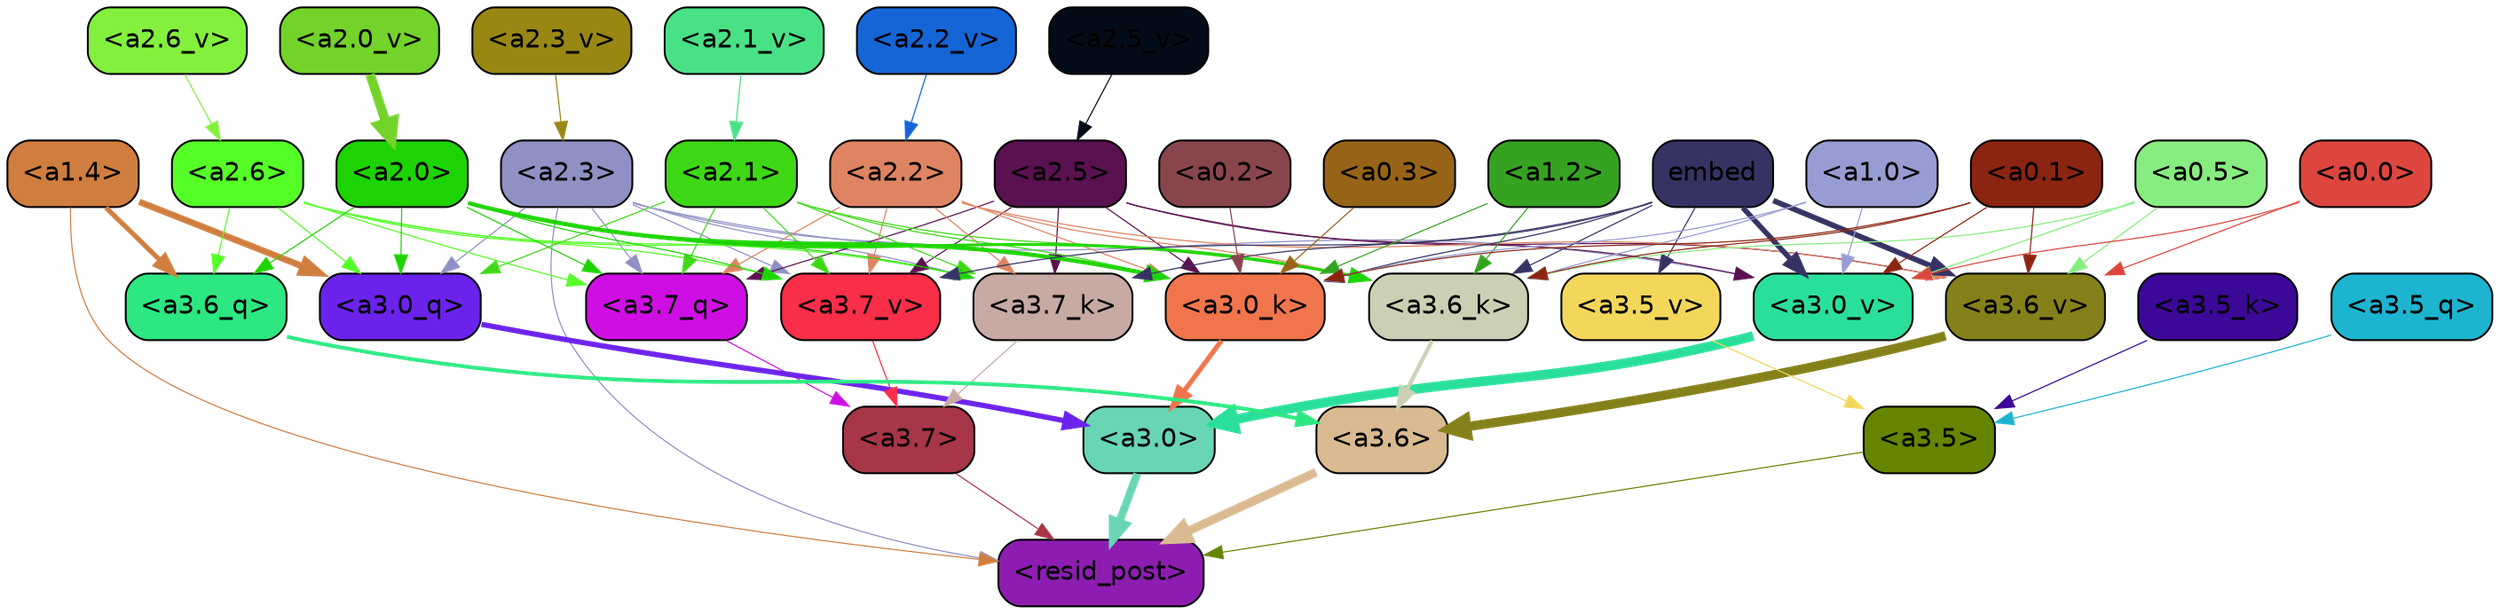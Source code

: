 strict digraph "" {
	graph [bgcolor=transparent,
		layout=dot,
		overlap=false,
		splines=true
	];
	"<a3.7>"	[color=black,
		fillcolor="#a63648",
		fontname=Helvetica,
		shape=box,
		style="filled, rounded"];
	"<resid_post>"	[color=black,
		fillcolor="#8d1db1",
		fontname=Helvetica,
		shape=box,
		style="filled, rounded"];
	"<a3.7>" -> "<resid_post>"	[color="#a63648",
		penwidth=0.6];
	"<a3.6>"	[color=black,
		fillcolor="#d9ba91",
		fontname=Helvetica,
		shape=box,
		style="filled, rounded"];
	"<a3.6>" -> "<resid_post>"	[color="#d9ba91",
		penwidth=4.670643210411072];
	"<a3.5>"	[color=black,
		fillcolor="#658500",
		fontname=Helvetica,
		shape=box,
		style="filled, rounded"];
	"<a3.5>" -> "<resid_post>"	[color="#658500",
		penwidth=0.6];
	"<a3.0>"	[color=black,
		fillcolor="#68d5b5",
		fontname=Helvetica,
		shape=box,
		style="filled, rounded"];
	"<a3.0>" -> "<resid_post>"	[color="#68d5b5",
		penwidth=4.246885180473328];
	"<a2.3>"	[color=black,
		fillcolor="#8f90c3",
		fontname=Helvetica,
		shape=box,
		style="filled, rounded"];
	"<a2.3>" -> "<resid_post>"	[color="#8f90c3",
		penwidth=0.6];
	"<a3.7_q>"	[color=black,
		fillcolor="#cf0ee4",
		fontname=Helvetica,
		shape=box,
		style="filled, rounded"];
	"<a2.3>" -> "<a3.7_q>"	[color="#8f90c3",
		penwidth=0.6];
	"<a3.0_q>"	[color=black,
		fillcolor="#6b23eb",
		fontname=Helvetica,
		shape=box,
		style="filled, rounded"];
	"<a2.3>" -> "<a3.0_q>"	[color="#8f90c3",
		penwidth=0.6];
	"<a3.7_k>"	[color=black,
		fillcolor="#c6aaa3",
		fontname=Helvetica,
		shape=box,
		style="filled, rounded"];
	"<a2.3>" -> "<a3.7_k>"	[color="#8f90c3",
		penwidth=0.6];
	"<a3.0_k>"	[color=black,
		fillcolor="#f0754d",
		fontname=Helvetica,
		shape=box,
		style="filled, rounded"];
	"<a2.3>" -> "<a3.0_k>"	[color="#8f90c3",
		penwidth=0.6];
	"<a3.7_v>"	[color=black,
		fillcolor="#f92e49",
		fontname=Helvetica,
		shape=box,
		style="filled, rounded"];
	"<a2.3>" -> "<a3.7_v>"	[color="#8f90c3",
		penwidth=0.6];
	"<a3.0_v>"	[color=black,
		fillcolor="#2adf9a",
		fontname=Helvetica,
		shape=box,
		style="filled, rounded"];
	"<a2.3>" -> "<a3.0_v>"	[color="#8f90c3",
		penwidth=0.6];
	"<a1.4>"	[color=black,
		fillcolor="#d07e3f",
		fontname=Helvetica,
		shape=box,
		style="filled, rounded"];
	"<a1.4>" -> "<resid_post>"	[color="#d07e3f",
		penwidth=0.6];
	"<a3.6_q>"	[color=black,
		fillcolor="#2de782",
		fontname=Helvetica,
		shape=box,
		style="filled, rounded"];
	"<a1.4>" -> "<a3.6_q>"	[color="#d07e3f",
		penwidth=2.6487714648246765];
	"<a1.4>" -> "<a3.0_q>"	[color="#d07e3f",
		penwidth=3.477886103093624];
	"<a3.7_q>" -> "<a3.7>"	[color="#cf0ee4",
		penwidth=0.6];
	"<a3.6_q>" -> "<a3.6>"	[color="#2de782",
		penwidth=2.03758105635643];
	"<a3.5_q>"	[color=black,
		fillcolor="#1db4d0",
		fontname=Helvetica,
		shape=box,
		style="filled, rounded"];
	"<a3.5_q>" -> "<a3.5>"	[color="#1db4d0",
		penwidth=0.6];
	"<a3.0_q>" -> "<a3.0>"	[color="#6b23eb",
		penwidth=2.8638100624084473];
	"<a3.7_k>" -> "<a3.7>"	[color="#c6aaa3",
		penwidth=0.6];
	"<a3.6_k>"	[color=black,
		fillcolor="#cbcfb4",
		fontname=Helvetica,
		shape=box,
		style="filled, rounded"];
	"<a3.6_k>" -> "<a3.6>"	[color="#cbcfb4",
		penwidth=2.174198240041733];
	"<a3.5_k>"	[color=black,
		fillcolor="#3b0898",
		fontname=Helvetica,
		shape=box,
		style="filled, rounded"];
	"<a3.5_k>" -> "<a3.5>"	[color="#3b0898",
		penwidth=0.6];
	"<a3.0_k>" -> "<a3.0>"	[color="#f0754d",
		penwidth=2.6274144649505615];
	"<a3.7_v>" -> "<a3.7>"	[color="#f92e49",
		penwidth=0.6];
	"<a3.6_v>"	[color=black,
		fillcolor="#84801a",
		fontname=Helvetica,
		shape=box,
		style="filled, rounded"];
	"<a3.6_v>" -> "<a3.6>"	[color="#84801a",
		penwidth=5.002329230308533];
	"<a3.5_v>"	[color=black,
		fillcolor="#f2d75b",
		fontname=Helvetica,
		shape=box,
		style="filled, rounded"];
	"<a3.5_v>" -> "<a3.5>"	[color="#f2d75b",
		penwidth=0.6];
	"<a3.0_v>" -> "<a3.0>"	[color="#2adf9a",
		penwidth=5.188832879066467];
	"<a2.6>"	[color=black,
		fillcolor="#56fe28",
		fontname=Helvetica,
		shape=box,
		style="filled, rounded"];
	"<a2.6>" -> "<a3.7_q>"	[color="#56fe28",
		penwidth=0.6];
	"<a2.6>" -> "<a3.6_q>"	[color="#56fe28",
		penwidth=0.6];
	"<a2.6>" -> "<a3.0_q>"	[color="#56fe28",
		penwidth=0.6];
	"<a2.6>" -> "<a3.7_k>"	[color="#56fe28",
		penwidth=0.6];
	"<a2.6>" -> "<a3.0_k>"	[color="#56fe28",
		penwidth=0.6];
	"<a2.6>" -> "<a3.7_v>"	[color="#56fe28",
		penwidth=0.6];
	"<a2.5>"	[color=black,
		fillcolor="#5a1150",
		fontname=Helvetica,
		shape=box,
		style="filled, rounded"];
	"<a2.5>" -> "<a3.7_q>"	[color="#5a1150",
		penwidth=0.6];
	"<a2.5>" -> "<a3.7_k>"	[color="#5a1150",
		penwidth=0.6];
	"<a2.5>" -> "<a3.0_k>"	[color="#5a1150",
		penwidth=0.6];
	"<a2.5>" -> "<a3.7_v>"	[color="#5a1150",
		penwidth=0.6];
	"<a2.5>" -> "<a3.6_v>"	[color="#5a1150",
		penwidth=0.6];
	"<a2.5>" -> "<a3.0_v>"	[color="#5a1150",
		penwidth=0.6];
	"<a2.2>"	[color=black,
		fillcolor="#de8462",
		fontname=Helvetica,
		shape=box,
		style="filled, rounded"];
	"<a2.2>" -> "<a3.7_q>"	[color="#de8462",
		penwidth=0.6];
	"<a2.2>" -> "<a3.7_k>"	[color="#de8462",
		penwidth=0.6];
	"<a2.2>" -> "<a3.6_k>"	[color="#de8462",
		penwidth=0.6];
	"<a2.2>" -> "<a3.0_k>"	[color="#de8462",
		penwidth=0.6];
	"<a2.2>" -> "<a3.7_v>"	[color="#de8462",
		penwidth=0.6];
	"<a2.2>" -> "<a3.6_v>"	[color="#de8462",
		penwidth=0.6];
	"<a2.1>"	[color=black,
		fillcolor="#3ed817",
		fontname=Helvetica,
		shape=box,
		style="filled, rounded"];
	"<a2.1>" -> "<a3.7_q>"	[color="#3ed817",
		penwidth=0.6];
	"<a2.1>" -> "<a3.0_q>"	[color="#3ed817",
		penwidth=0.6];
	"<a2.1>" -> "<a3.7_k>"	[color="#3ed817",
		penwidth=0.6];
	"<a2.1>" -> "<a3.6_k>"	[color="#3ed817",
		penwidth=0.6];
	"<a2.1>" -> "<a3.0_k>"	[color="#3ed817",
		penwidth=0.6];
	"<a2.1>" -> "<a3.7_v>"	[color="#3ed817",
		penwidth=0.6];
	"<a2.0>"	[color=black,
		fillcolor="#1ed302",
		fontname=Helvetica,
		shape=box,
		style="filled, rounded"];
	"<a2.0>" -> "<a3.7_q>"	[color="#1ed302",
		penwidth=0.6];
	"<a2.0>" -> "<a3.6_q>"	[color="#1ed302",
		penwidth=0.6];
	"<a2.0>" -> "<a3.0_q>"	[color="#1ed302",
		penwidth=0.6];
	"<a2.0>" -> "<a3.7_k>"	[color="#1ed302",
		penwidth=0.6];
	"<a2.0>" -> "<a3.6_k>"	[color="#1ed302",
		penwidth=1.5417278409004211];
	"<a2.0>" -> "<a3.0_k>"	[color="#1ed302",
		penwidth=2.23091459274292];
	"<a2.0>" -> "<a3.7_v>"	[color="#1ed302",
		penwidth=0.6];
	embed	[color=black,
		fillcolor="#363364",
		fontname=Helvetica,
		shape=box,
		style="filled, rounded"];
	embed -> "<a3.7_k>"	[color="#363364",
		penwidth=0.6];
	embed -> "<a3.6_k>"	[color="#363364",
		penwidth=0.6];
	embed -> "<a3.0_k>"	[color="#363364",
		penwidth=0.6];
	embed -> "<a3.7_v>"	[color="#363364",
		penwidth=0.6];
	embed -> "<a3.6_v>"	[color="#363364",
		penwidth=2.9511587619781494];
	embed -> "<a3.5_v>"	[color="#363364",
		penwidth=0.6];
	embed -> "<a3.0_v>"	[color="#363364",
		penwidth=2.8577730655670166];
	"<a1.2>"	[color=black,
		fillcolor="#36a222",
		fontname=Helvetica,
		shape=box,
		style="filled, rounded"];
	"<a1.2>" -> "<a3.6_k>"	[color="#36a222",
		penwidth=0.6];
	"<a1.2>" -> "<a3.0_k>"	[color="#36a222",
		penwidth=0.6];
	"<a1.0>"	[color=black,
		fillcolor="#979cd2",
		fontname=Helvetica,
		shape=box,
		style="filled, rounded"];
	"<a1.0>" -> "<a3.6_k>"	[color="#979cd2",
		penwidth=0.6];
	"<a1.0>" -> "<a3.0_k>"	[color="#979cd2",
		penwidth=0.6];
	"<a1.0>" -> "<a3.0_v>"	[color="#979cd2",
		penwidth=0.6];
	"<a0.5>"	[color=black,
		fillcolor="#88ed80",
		fontname=Helvetica,
		shape=box,
		style="filled, rounded"];
	"<a0.5>" -> "<a3.6_k>"	[color="#88ed80",
		penwidth=0.6];
	"<a0.5>" -> "<a3.6_v>"	[color="#88ed80",
		penwidth=0.6];
	"<a0.5>" -> "<a3.0_v>"	[color="#88ed80",
		penwidth=0.6446345448493958];
	"<a0.1>"	[color=black,
		fillcolor="#8b2512",
		fontname=Helvetica,
		shape=box,
		style="filled, rounded"];
	"<a0.1>" -> "<a3.6_k>"	[color="#8b2512",
		penwidth=0.6];
	"<a0.1>" -> "<a3.0_k>"	[color="#8b2512",
		penwidth=0.6];
	"<a0.1>" -> "<a3.6_v>"	[color="#8b2512",
		penwidth=0.6];
	"<a0.1>" -> "<a3.0_v>"	[color="#8b2512",
		penwidth=0.6];
	"<a0.3>"	[color=black,
		fillcolor="#976417",
		fontname=Helvetica,
		shape=box,
		style="filled, rounded"];
	"<a0.3>" -> "<a3.0_k>"	[color="#976417",
		penwidth=0.6];
	"<a0.2>"	[color=black,
		fillcolor="#88464c",
		fontname=Helvetica,
		shape=box,
		style="filled, rounded"];
	"<a0.2>" -> "<a3.0_k>"	[color="#88464c",
		penwidth=0.6];
	"<a0.0>"	[color=black,
		fillcolor="#dc463e",
		fontname=Helvetica,
		shape=box,
		style="filled, rounded"];
	"<a0.0>" -> "<a3.6_v>"	[color="#dc463e",
		penwidth=0.6];
	"<a0.0>" -> "<a3.0_v>"	[color="#dc463e",
		penwidth=0.6];
	"<a2.6_v>"	[color=black,
		fillcolor="#83f03d",
		fontname=Helvetica,
		shape=box,
		style="filled, rounded"];
	"<a2.6_v>" -> "<a2.6>"	[color="#83f03d",
		penwidth=0.6];
	"<a2.5_v>"	[color=black,
		fillcolor="#050c19",
		fontname=Helvetica,
		shape=box,
		style="filled, rounded"];
	"<a2.5_v>" -> "<a2.5>"	[color="#050c19",
		penwidth=0.6];
	"<a2.3_v>"	[color=black,
		fillcolor="#998714",
		fontname=Helvetica,
		shape=box,
		style="filled, rounded"];
	"<a2.3_v>" -> "<a2.3>"	[color="#998714",
		penwidth=0.6];
	"<a2.2_v>"	[color=black,
		fillcolor="#1565d7",
		fontname=Helvetica,
		shape=box,
		style="filled, rounded"];
	"<a2.2_v>" -> "<a2.2>"	[color="#1565d7",
		penwidth=0.6];
	"<a2.1_v>"	[color=black,
		fillcolor="#49e186",
		fontname=Helvetica,
		shape=box,
		style="filled, rounded"];
	"<a2.1_v>" -> "<a2.1>"	[color="#49e186",
		penwidth=0.6];
	"<a2.0_v>"	[color=black,
		fillcolor="#73d32a",
		fontname=Helvetica,
		shape=box,
		style="filled, rounded"];
	"<a2.0_v>" -> "<a2.0>"	[color="#73d32a",
		penwidth=5.070239782333374];
}
